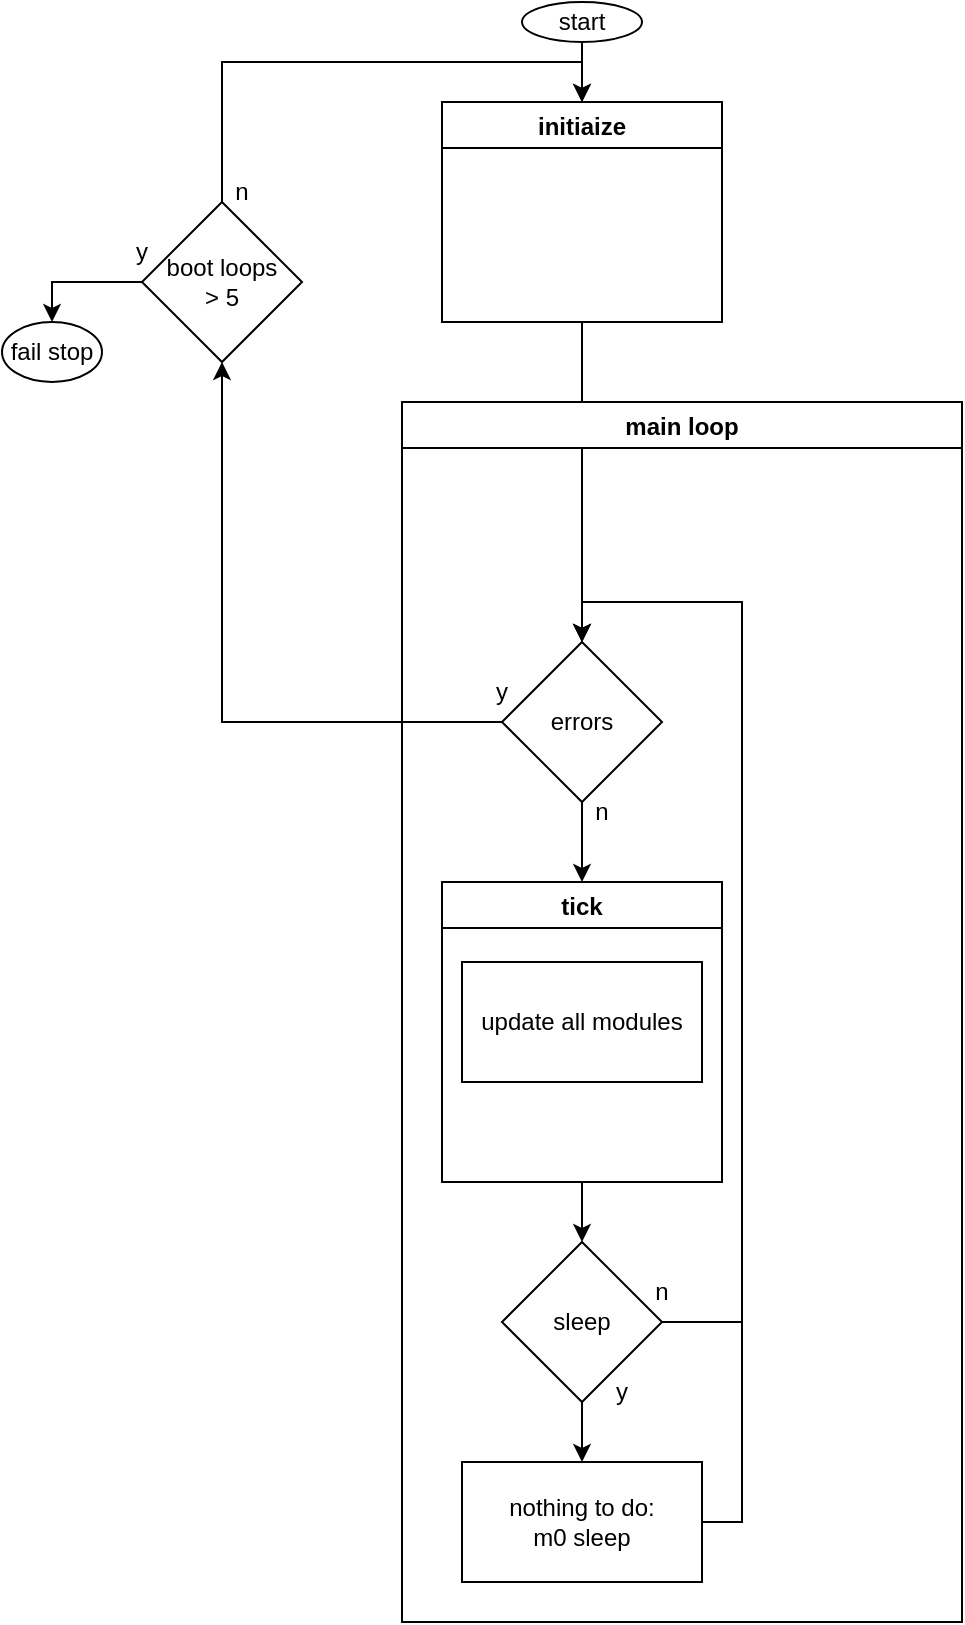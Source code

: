 <mxfile>
    <diagram id="C5RBs43oDa-KdzZeNtuy" name="Page-1">
        <mxGraphModel dx="2165" dy="787" grid="1" gridSize="10" guides="1" tooltips="1" connect="1" arrows="1" fold="1" page="1" pageScale="1" pageWidth="827" pageHeight="1169" math="0" shadow="0">
            <root>
                <mxCell id="WIyWlLk6GJQsqaUBKTNV-0"/>
                <mxCell id="WIyWlLk6GJQsqaUBKTNV-1" parent="WIyWlLk6GJQsqaUBKTNV-0"/>
                <mxCell id="WvQ5Xp_77DTMqEq60Qx3-9" style="edgeStyle=orthogonalEdgeStyle;rounded=0;orthogonalLoop=1;jettySize=auto;html=1;exitX=0.5;exitY=1;exitDx=0;exitDy=0;entryX=0.5;entryY=0;entryDx=0;entryDy=0;" parent="WIyWlLk6GJQsqaUBKTNV-1" source="WvQ5Xp_77DTMqEq60Qx3-0" target="WvQ5Xp_77DTMqEq60Qx3-2" edge="1">
                    <mxGeometry relative="1" as="geometry">
                        <mxPoint x="190" y="250.0" as="targetPoint"/>
                    </mxGeometry>
                </mxCell>
                <mxCell id="WvQ5Xp_77DTMqEq60Qx3-0" value="start" style="ellipse;whiteSpace=wrap;html=1;" parent="WIyWlLk6GJQsqaUBKTNV-1" vertex="1">
                    <mxGeometry x="160" y="90" width="60" height="20" as="geometry"/>
                </mxCell>
                <mxCell id="w45_0w_ZlzXm1BA-nzwg-18" style="edgeStyle=orthogonalEdgeStyle;rounded=0;orthogonalLoop=1;jettySize=auto;html=1;exitX=0.5;exitY=1;exitDx=0;exitDy=0;entryX=0.5;entryY=0;entryDx=0;entryDy=0;" parent="WIyWlLk6GJQsqaUBKTNV-1" source="WvQ5Xp_77DTMqEq60Qx3-2" target="WvQ5Xp_77DTMqEq60Qx3-31" edge="1">
                    <mxGeometry relative="1" as="geometry"/>
                </mxCell>
                <mxCell id="WvQ5Xp_77DTMqEq60Qx3-2" value="initiaize" style="swimlane;" parent="WIyWlLk6GJQsqaUBKTNV-1" vertex="1">
                    <mxGeometry x="120" y="140" width="140" height="110" as="geometry"/>
                </mxCell>
                <mxCell id="WvQ5Xp_77DTMqEq60Qx3-25" value="main loop" style="swimlane;" parent="WIyWlLk6GJQsqaUBKTNV-1" vertex="1">
                    <mxGeometry x="100" y="290" width="280" height="610" as="geometry"/>
                </mxCell>
                <mxCell id="WvQ5Xp_77DTMqEq60Qx3-52" value="update all modules" style="rounded=0;whiteSpace=wrap;html=1;" parent="WvQ5Xp_77DTMqEq60Qx3-25" vertex="1">
                    <mxGeometry x="30" y="280" width="120" height="60" as="geometry"/>
                </mxCell>
                <mxCell id="WvQ5Xp_77DTMqEq60Qx3-17" value="sleep" style="rhombus;whiteSpace=wrap;html=1;" parent="WvQ5Xp_77DTMqEq60Qx3-25" vertex="1">
                    <mxGeometry x="50" y="420" width="80" height="80" as="geometry"/>
                </mxCell>
                <mxCell id="w45_0w_ZlzXm1BA-nzwg-14" style="edgeStyle=orthogonalEdgeStyle;rounded=0;orthogonalLoop=1;jettySize=auto;html=1;exitX=1;exitY=0.5;exitDx=0;exitDy=0;entryX=0.5;entryY=0;entryDx=0;entryDy=0;" parent="WvQ5Xp_77DTMqEq60Qx3-25" source="WvQ5Xp_77DTMqEq60Qx3-21" target="WvQ5Xp_77DTMqEq60Qx3-31" edge="1">
                    <mxGeometry relative="1" as="geometry"/>
                </mxCell>
                <mxCell id="WvQ5Xp_77DTMqEq60Qx3-21" value="nothing to do:&lt;br&gt;m0 sleep" style="rounded=0;whiteSpace=wrap;html=1;" parent="WvQ5Xp_77DTMqEq60Qx3-25" vertex="1">
                    <mxGeometry x="30" y="530" width="120" height="60" as="geometry"/>
                </mxCell>
                <mxCell id="WvQ5Xp_77DTMqEq60Qx3-22" style="edgeStyle=orthogonalEdgeStyle;rounded=0;orthogonalLoop=1;jettySize=auto;html=1;exitX=0.5;exitY=1;exitDx=0;exitDy=0;entryX=0.5;entryY=0;entryDx=0;entryDy=0;" parent="WvQ5Xp_77DTMqEq60Qx3-25" source="WvQ5Xp_77DTMqEq60Qx3-17" target="WvQ5Xp_77DTMqEq60Qx3-21" edge="1">
                    <mxGeometry relative="1" as="geometry"/>
                </mxCell>
                <mxCell id="w45_0w_ZlzXm1BA-nzwg-16" style="edgeStyle=orthogonalEdgeStyle;rounded=0;orthogonalLoop=1;jettySize=auto;html=1;exitX=0.5;exitY=1;exitDx=0;exitDy=0;entryX=0.5;entryY=0;entryDx=0;entryDy=0;" parent="WvQ5Xp_77DTMqEq60Qx3-25" source="WvQ5Xp_77DTMqEq60Qx3-45" target="WvQ5Xp_77DTMqEq60Qx3-31" edge="1">
                    <mxGeometry relative="1" as="geometry">
                        <Array as="points">
                            <mxPoint x="170" y="460"/>
                            <mxPoint x="170" y="100"/>
                            <mxPoint x="90" y="100"/>
                        </Array>
                    </mxGeometry>
                </mxCell>
                <mxCell id="WvQ5Xp_77DTMqEq60Qx3-45" value="n" style="text;html=1;strokeColor=none;fillColor=none;align=center;verticalAlign=middle;whiteSpace=wrap;rounded=0;" parent="WvQ5Xp_77DTMqEq60Qx3-25" vertex="1">
                    <mxGeometry x="100" y="430" width="60" height="30" as="geometry"/>
                </mxCell>
                <mxCell id="WvQ5Xp_77DTMqEq60Qx3-48" value="y" style="text;html=1;strokeColor=none;fillColor=none;align=center;verticalAlign=middle;whiteSpace=wrap;rounded=0;" parent="WvQ5Xp_77DTMqEq60Qx3-25" vertex="1">
                    <mxGeometry x="80" y="480" width="60" height="30" as="geometry"/>
                </mxCell>
                <mxCell id="w45_0w_ZlzXm1BA-nzwg-10" style="edgeStyle=orthogonalEdgeStyle;rounded=0;orthogonalLoop=1;jettySize=auto;html=1;exitX=0.5;exitY=1;exitDx=0;exitDy=0;entryX=0.5;entryY=0;entryDx=0;entryDy=0;" parent="WvQ5Xp_77DTMqEq60Qx3-25" source="WvQ5Xp_77DTMqEq60Qx3-3" target="WvQ5Xp_77DTMqEq60Qx3-17" edge="1">
                    <mxGeometry relative="1" as="geometry"/>
                </mxCell>
                <mxCell id="WvQ5Xp_77DTMqEq60Qx3-3" value="tick" style="swimlane;" parent="WvQ5Xp_77DTMqEq60Qx3-25" vertex="1">
                    <mxGeometry x="20" y="240" width="140" height="150" as="geometry"/>
                </mxCell>
                <mxCell id="WvQ5Xp_77DTMqEq60Qx3-31" value="errors" style="rhombus;whiteSpace=wrap;html=1;" parent="WvQ5Xp_77DTMqEq60Qx3-25" vertex="1">
                    <mxGeometry x="50" y="120" width="80" height="80" as="geometry"/>
                </mxCell>
                <mxCell id="WvQ5Xp_77DTMqEq60Qx3-33" style="edgeStyle=orthogonalEdgeStyle;rounded=0;orthogonalLoop=1;jettySize=auto;html=1;exitX=0.5;exitY=1;exitDx=0;exitDy=0;entryX=0.5;entryY=0;entryDx=0;entryDy=0;" parent="WvQ5Xp_77DTMqEq60Qx3-25" source="WvQ5Xp_77DTMqEq60Qx3-31" target="WvQ5Xp_77DTMqEq60Qx3-3" edge="1">
                    <mxGeometry relative="1" as="geometry"/>
                </mxCell>
                <mxCell id="WvQ5Xp_77DTMqEq60Qx3-49" value="y" style="text;html=1;strokeColor=none;fillColor=none;align=center;verticalAlign=middle;whiteSpace=wrap;rounded=0;" parent="WvQ5Xp_77DTMqEq60Qx3-25" vertex="1">
                    <mxGeometry x="20" y="130" width="60" height="30" as="geometry"/>
                </mxCell>
                <mxCell id="WvQ5Xp_77DTMqEq60Qx3-46" value="n" style="text;html=1;strokeColor=none;fillColor=none;align=center;verticalAlign=middle;whiteSpace=wrap;rounded=0;" parent="WvQ5Xp_77DTMqEq60Qx3-25" vertex="1">
                    <mxGeometry x="70" y="190" width="60" height="30" as="geometry"/>
                </mxCell>
                <mxCell id="WvQ5Xp_77DTMqEq60Qx3-36" style="edgeStyle=orthogonalEdgeStyle;rounded=0;orthogonalLoop=1;jettySize=auto;html=1;exitX=0;exitY=0.5;exitDx=0;exitDy=0;entryX=0.5;entryY=1;entryDx=0;entryDy=0;" parent="WIyWlLk6GJQsqaUBKTNV-1" source="WvQ5Xp_77DTMqEq60Qx3-31" target="WvQ5Xp_77DTMqEq60Qx3-35" edge="1">
                    <mxGeometry relative="1" as="geometry"/>
                </mxCell>
                <mxCell id="WvQ5Xp_77DTMqEq60Qx3-38" style="edgeStyle=orthogonalEdgeStyle;rounded=0;orthogonalLoop=1;jettySize=auto;html=1;exitX=0.5;exitY=0;exitDx=0;exitDy=0;entryX=0.5;entryY=0;entryDx=0;entryDy=0;" parent="WIyWlLk6GJQsqaUBKTNV-1" source="WvQ5Xp_77DTMqEq60Qx3-35" target="WvQ5Xp_77DTMqEq60Qx3-2" edge="1">
                    <mxGeometry relative="1" as="geometry"/>
                </mxCell>
                <mxCell id="WvQ5Xp_77DTMqEq60Qx3-41" style="edgeStyle=orthogonalEdgeStyle;rounded=0;orthogonalLoop=1;jettySize=auto;html=1;exitX=0;exitY=0.5;exitDx=0;exitDy=0;entryX=0.5;entryY=0;entryDx=0;entryDy=0;" parent="WIyWlLk6GJQsqaUBKTNV-1" source="WvQ5Xp_77DTMqEq60Qx3-35" target="WvQ5Xp_77DTMqEq60Qx3-40" edge="1">
                    <mxGeometry relative="1" as="geometry"/>
                </mxCell>
                <mxCell id="WvQ5Xp_77DTMqEq60Qx3-35" value="boot loops &lt;br&gt;&amp;gt; 5" style="rhombus;whiteSpace=wrap;html=1;" parent="WIyWlLk6GJQsqaUBKTNV-1" vertex="1">
                    <mxGeometry x="-30" y="190" width="80" height="80" as="geometry"/>
                </mxCell>
                <mxCell id="WvQ5Xp_77DTMqEq60Qx3-40" value="fail stop" style="ellipse;whiteSpace=wrap;html=1;" parent="WIyWlLk6GJQsqaUBKTNV-1" vertex="1">
                    <mxGeometry x="-100" y="250" width="50" height="30" as="geometry"/>
                </mxCell>
                <mxCell id="WvQ5Xp_77DTMqEq60Qx3-47" value="n" style="text;html=1;strokeColor=none;fillColor=none;align=center;verticalAlign=middle;whiteSpace=wrap;rounded=0;" parent="WIyWlLk6GJQsqaUBKTNV-1" vertex="1">
                    <mxGeometry x="-10" y="170" width="60" height="30" as="geometry"/>
                </mxCell>
                <mxCell id="WvQ5Xp_77DTMqEq60Qx3-50" value="y" style="text;html=1;strokeColor=none;fillColor=none;align=center;verticalAlign=middle;whiteSpace=wrap;rounded=0;" parent="WIyWlLk6GJQsqaUBKTNV-1" vertex="1">
                    <mxGeometry x="-60" y="200" width="60" height="30" as="geometry"/>
                </mxCell>
            </root>
        </mxGraphModel>
    </diagram>
</mxfile>
